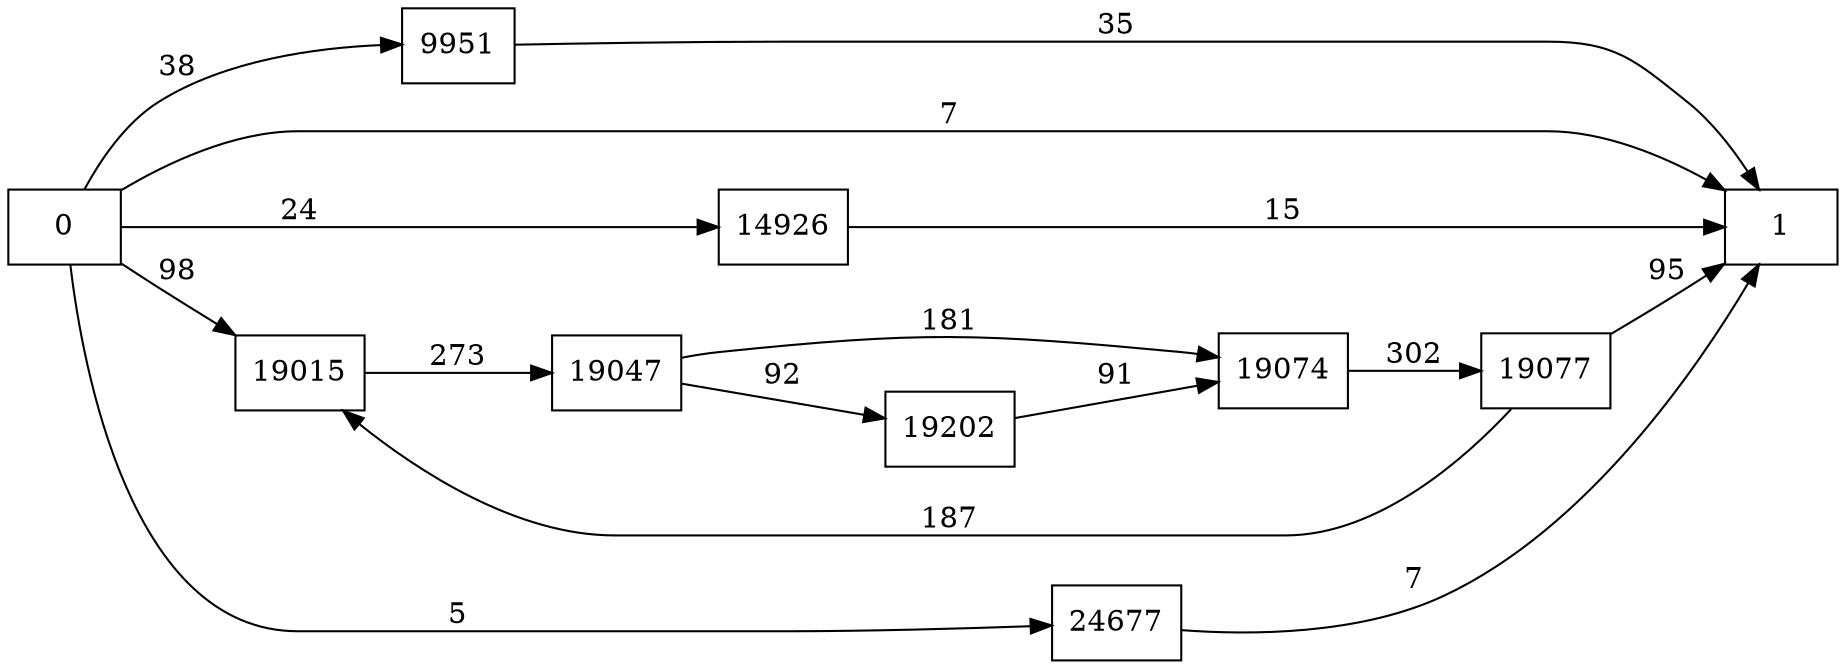 digraph {
	graph [rankdir=LR]
	node [shape=rectangle]
	9951 -> 1 [label=35]
	14926 -> 1 [label=15]
	19015 -> 19047 [label=273]
	19047 -> 19074 [label=181]
	19047 -> 19202 [label=92]
	19074 -> 19077 [label=302]
	19077 -> 19015 [label=187]
	19077 -> 1 [label=95]
	19202 -> 19074 [label=91]
	24677 -> 1 [label=7]
	0 -> 1 [label=7]
	0 -> 9951 [label=38]
	0 -> 14926 [label=24]
	0 -> 19015 [label=98]
	0 -> 24677 [label=5]
}
